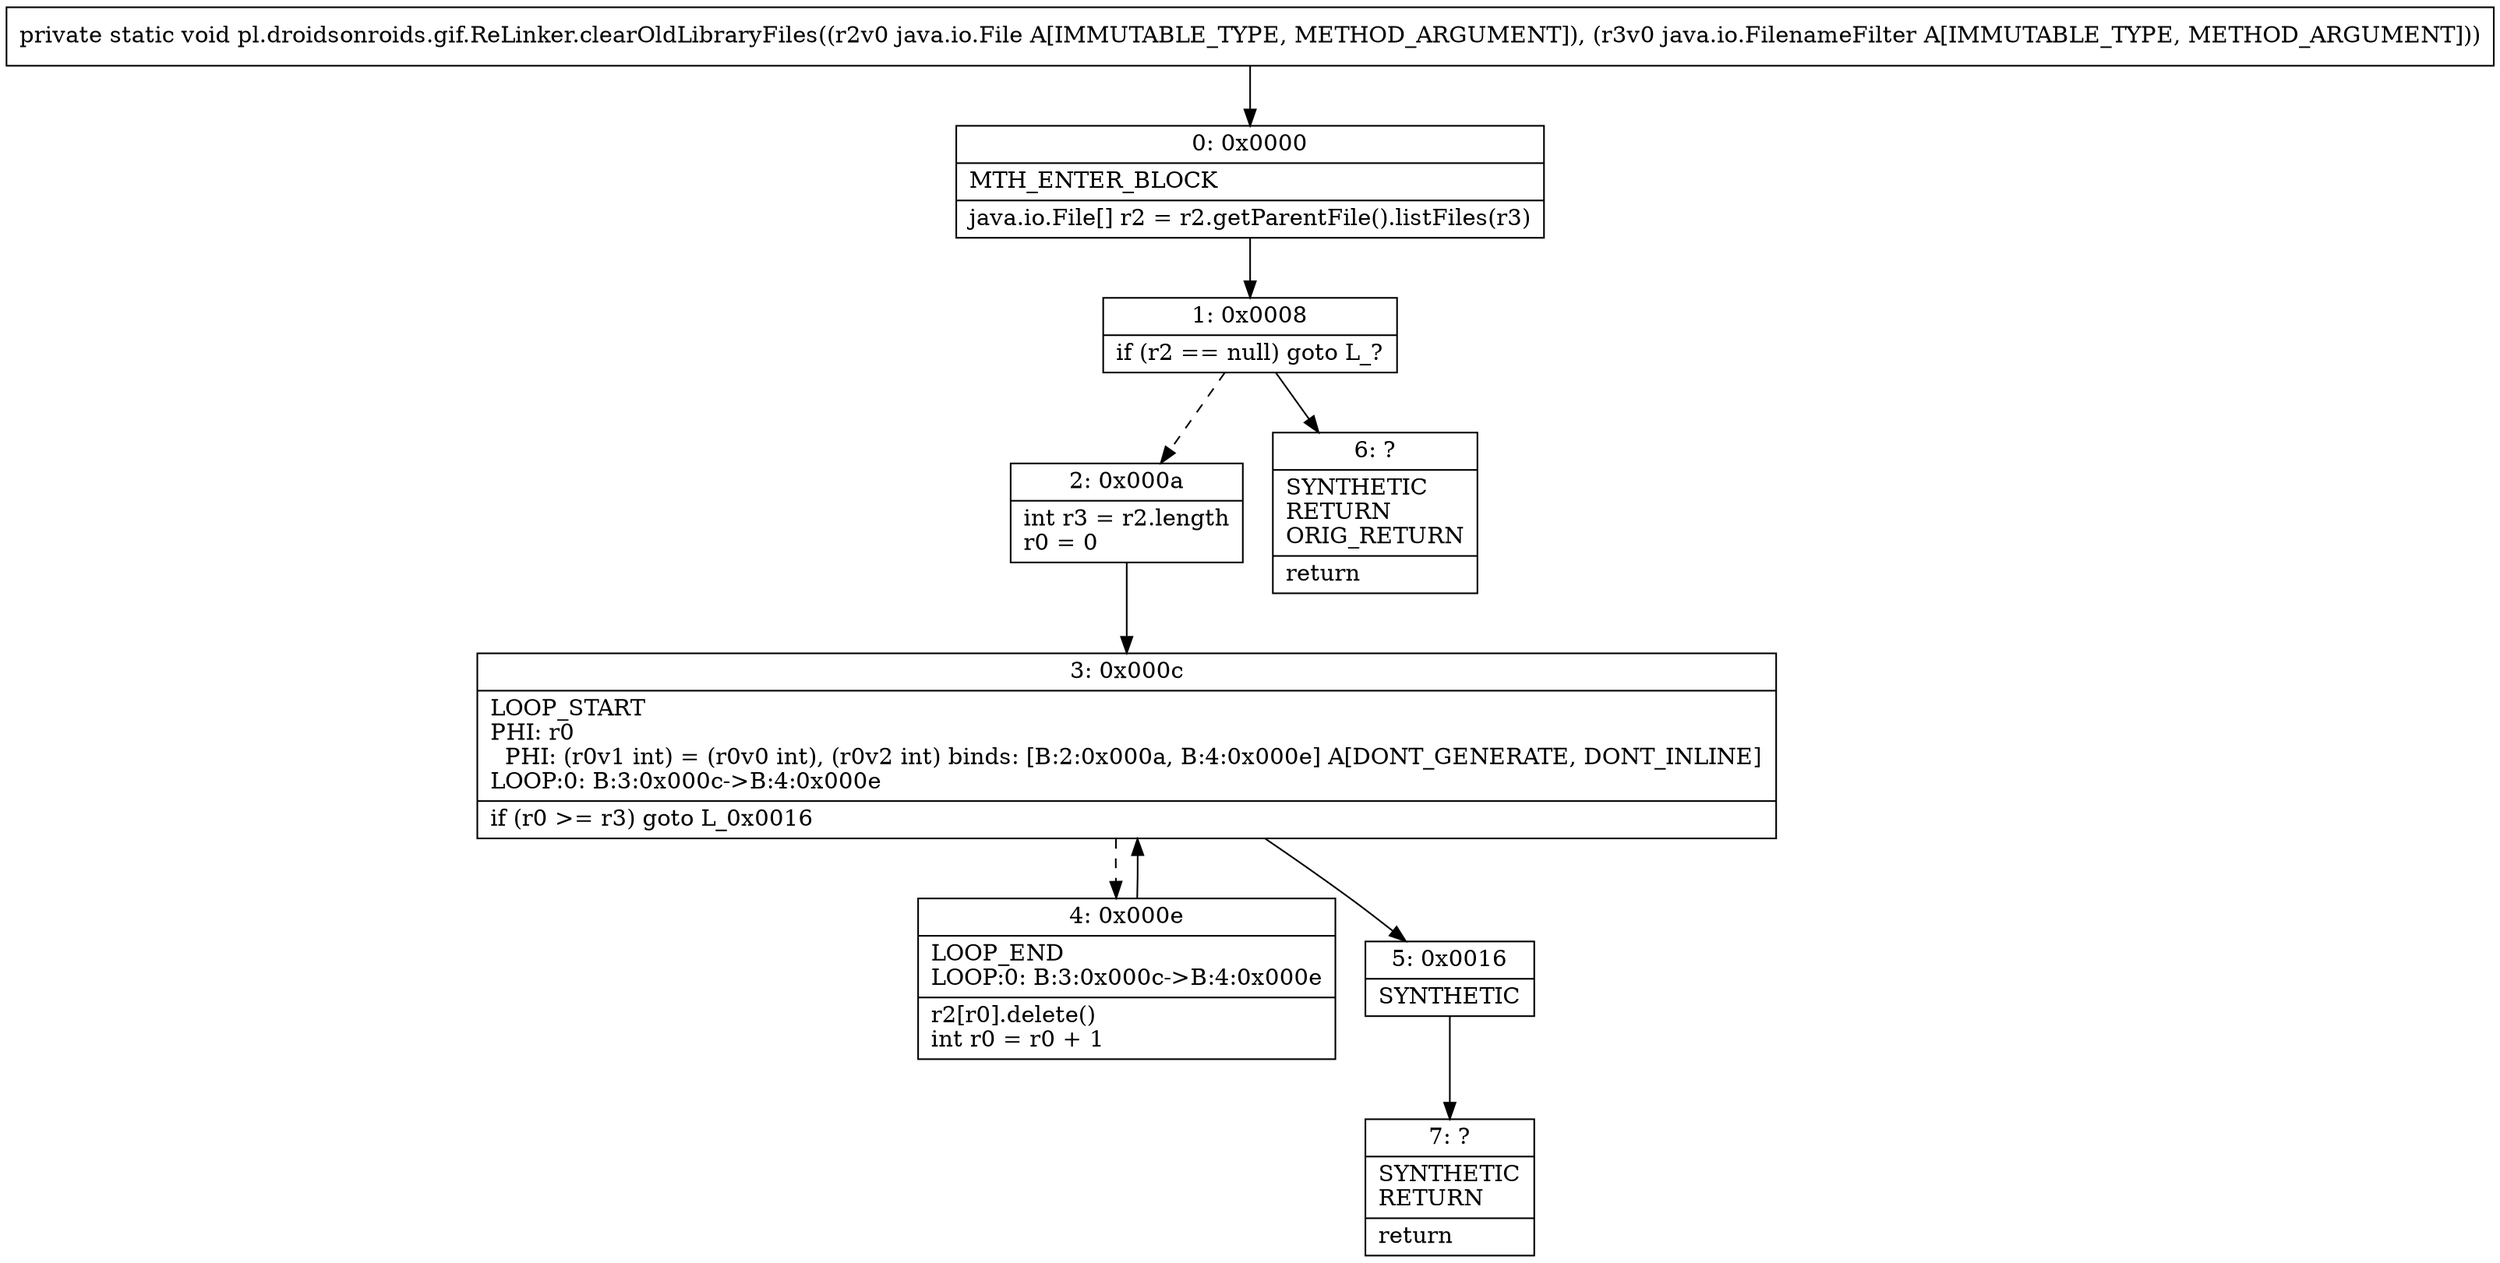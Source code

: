 digraph "CFG forpl.droidsonroids.gif.ReLinker.clearOldLibraryFiles(Ljava\/io\/File;Ljava\/io\/FilenameFilter;)V" {
Node_0 [shape=record,label="{0\:\ 0x0000|MTH_ENTER_BLOCK\l|java.io.File[] r2 = r2.getParentFile().listFiles(r3)\l}"];
Node_1 [shape=record,label="{1\:\ 0x0008|if (r2 == null) goto L_?\l}"];
Node_2 [shape=record,label="{2\:\ 0x000a|int r3 = r2.length\lr0 = 0\l}"];
Node_3 [shape=record,label="{3\:\ 0x000c|LOOP_START\lPHI: r0 \l  PHI: (r0v1 int) = (r0v0 int), (r0v2 int) binds: [B:2:0x000a, B:4:0x000e] A[DONT_GENERATE, DONT_INLINE]\lLOOP:0: B:3:0x000c\-\>B:4:0x000e\l|if (r0 \>= r3) goto L_0x0016\l}"];
Node_4 [shape=record,label="{4\:\ 0x000e|LOOP_END\lLOOP:0: B:3:0x000c\-\>B:4:0x000e\l|r2[r0].delete()\lint r0 = r0 + 1\l}"];
Node_5 [shape=record,label="{5\:\ 0x0016|SYNTHETIC\l}"];
Node_6 [shape=record,label="{6\:\ ?|SYNTHETIC\lRETURN\lORIG_RETURN\l|return\l}"];
Node_7 [shape=record,label="{7\:\ ?|SYNTHETIC\lRETURN\l|return\l}"];
MethodNode[shape=record,label="{private static void pl.droidsonroids.gif.ReLinker.clearOldLibraryFiles((r2v0 java.io.File A[IMMUTABLE_TYPE, METHOD_ARGUMENT]), (r3v0 java.io.FilenameFilter A[IMMUTABLE_TYPE, METHOD_ARGUMENT])) }"];
MethodNode -> Node_0;
Node_0 -> Node_1;
Node_1 -> Node_2[style=dashed];
Node_1 -> Node_6;
Node_2 -> Node_3;
Node_3 -> Node_4[style=dashed];
Node_3 -> Node_5;
Node_4 -> Node_3;
Node_5 -> Node_7;
}

